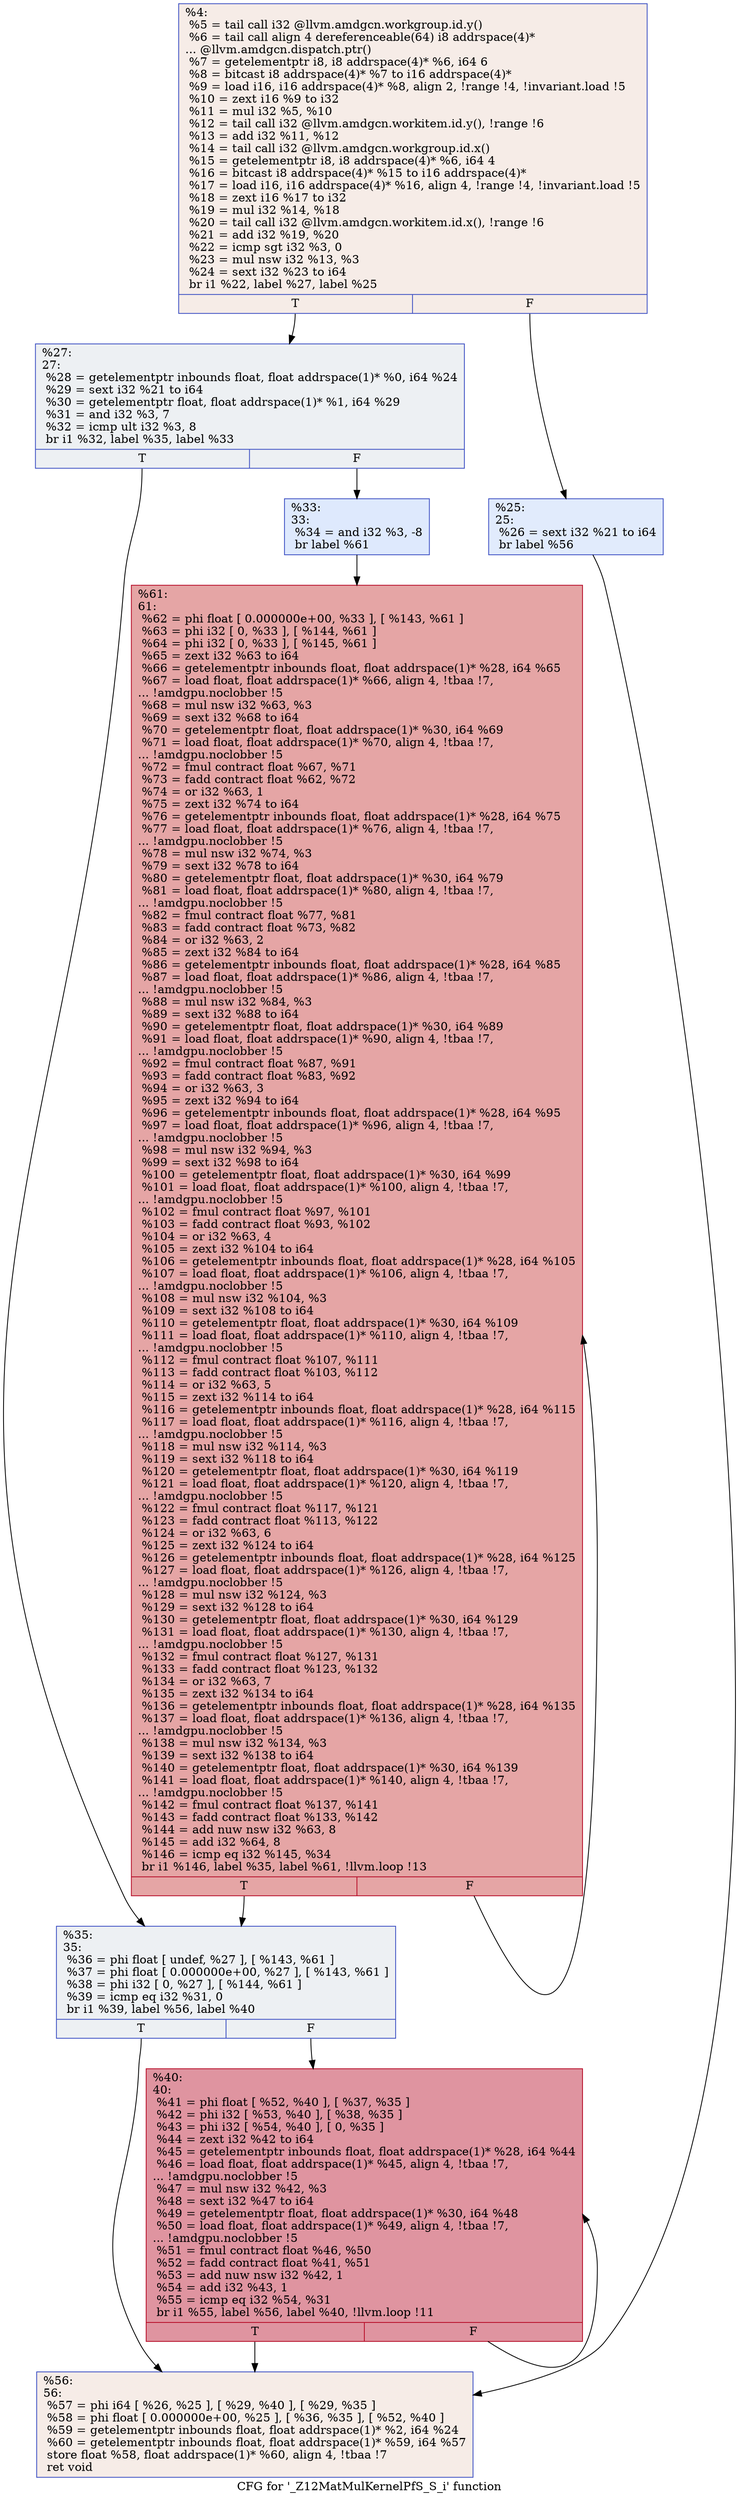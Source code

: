 digraph "CFG for '_Z12MatMulKernelPfS_S_i' function" {
	label="CFG for '_Z12MatMulKernelPfS_S_i' function";

	Node0x5604a20 [shape=record,color="#3d50c3ff", style=filled, fillcolor="#ead5c970",label="{%4:\l  %5 = tail call i32 @llvm.amdgcn.workgroup.id.y()\l  %6 = tail call align 4 dereferenceable(64) i8 addrspace(4)*\l... @llvm.amdgcn.dispatch.ptr()\l  %7 = getelementptr i8, i8 addrspace(4)* %6, i64 6\l  %8 = bitcast i8 addrspace(4)* %7 to i16 addrspace(4)*\l  %9 = load i16, i16 addrspace(4)* %8, align 2, !range !4, !invariant.load !5\l  %10 = zext i16 %9 to i32\l  %11 = mul i32 %5, %10\l  %12 = tail call i32 @llvm.amdgcn.workitem.id.y(), !range !6\l  %13 = add i32 %11, %12\l  %14 = tail call i32 @llvm.amdgcn.workgroup.id.x()\l  %15 = getelementptr i8, i8 addrspace(4)* %6, i64 4\l  %16 = bitcast i8 addrspace(4)* %15 to i16 addrspace(4)*\l  %17 = load i16, i16 addrspace(4)* %16, align 4, !range !4, !invariant.load !5\l  %18 = zext i16 %17 to i32\l  %19 = mul i32 %14, %18\l  %20 = tail call i32 @llvm.amdgcn.workitem.id.x(), !range !6\l  %21 = add i32 %19, %20\l  %22 = icmp sgt i32 %3, 0\l  %23 = mul nsw i32 %13, %3\l  %24 = sext i32 %23 to i64\l  br i1 %22, label %27, label %25\l|{<s0>T|<s1>F}}"];
	Node0x5604a20:s0 -> Node0x5608480;
	Node0x5604a20:s1 -> Node0x5608510;
	Node0x5608510 [shape=record,color="#3d50c3ff", style=filled, fillcolor="#bbd1f870",label="{%25:\l25:                                               \l  %26 = sext i32 %21 to i64\l  br label %56\l}"];
	Node0x5608510 -> Node0x56086c0;
	Node0x5608480 [shape=record,color="#3d50c3ff", style=filled, fillcolor="#d6dce470",label="{%27:\l27:                                               \l  %28 = getelementptr inbounds float, float addrspace(1)* %0, i64 %24\l  %29 = sext i32 %21 to i64\l  %30 = getelementptr float, float addrspace(1)* %1, i64 %29\l  %31 = and i32 %3, 7\l  %32 = icmp ult i32 %3, 8\l  br i1 %32, label %35, label %33\l|{<s0>T|<s1>F}}"];
	Node0x5608480:s0 -> Node0x5606b90;
	Node0x5608480:s1 -> Node0x5606be0;
	Node0x5606be0 [shape=record,color="#3d50c3ff", style=filled, fillcolor="#b5cdfa70",label="{%33:\l33:                                               \l  %34 = and i32 %3, -8\l  br label %61\l}"];
	Node0x5606be0 -> Node0x5608e00;
	Node0x5606b90 [shape=record,color="#3d50c3ff", style=filled, fillcolor="#d6dce470",label="{%35:\l35:                                               \l  %36 = phi float [ undef, %27 ], [ %143, %61 ]\l  %37 = phi float [ 0.000000e+00, %27 ], [ %143, %61 ]\l  %38 = phi i32 [ 0, %27 ], [ %144, %61 ]\l  %39 = icmp eq i32 %31, 0\l  br i1 %39, label %56, label %40\l|{<s0>T|<s1>F}}"];
	Node0x5606b90:s0 -> Node0x56086c0;
	Node0x5606b90:s1 -> Node0x560a070;
	Node0x560a070 [shape=record,color="#b70d28ff", style=filled, fillcolor="#b70d2870",label="{%40:\l40:                                               \l  %41 = phi float [ %52, %40 ], [ %37, %35 ]\l  %42 = phi i32 [ %53, %40 ], [ %38, %35 ]\l  %43 = phi i32 [ %54, %40 ], [ 0, %35 ]\l  %44 = zext i32 %42 to i64\l  %45 = getelementptr inbounds float, float addrspace(1)* %28, i64 %44\l  %46 = load float, float addrspace(1)* %45, align 4, !tbaa !7,\l... !amdgpu.noclobber !5\l  %47 = mul nsw i32 %42, %3\l  %48 = sext i32 %47 to i64\l  %49 = getelementptr float, float addrspace(1)* %30, i64 %48\l  %50 = load float, float addrspace(1)* %49, align 4, !tbaa !7,\l... !amdgpu.noclobber !5\l  %51 = fmul contract float %46, %50\l  %52 = fadd contract float %41, %51\l  %53 = add nuw nsw i32 %42, 1\l  %54 = add i32 %43, 1\l  %55 = icmp eq i32 %54, %31\l  br i1 %55, label %56, label %40, !llvm.loop !11\l|{<s0>T|<s1>F}}"];
	Node0x560a070:s0 -> Node0x56086c0;
	Node0x560a070:s1 -> Node0x560a070;
	Node0x56086c0 [shape=record,color="#3d50c3ff", style=filled, fillcolor="#ead5c970",label="{%56:\l56:                                               \l  %57 = phi i64 [ %26, %25 ], [ %29, %40 ], [ %29, %35 ]\l  %58 = phi float [ 0.000000e+00, %25 ], [ %36, %35 ], [ %52, %40 ]\l  %59 = getelementptr inbounds float, float addrspace(1)* %2, i64 %24\l  %60 = getelementptr inbounds float, float addrspace(1)* %59, i64 %57\l  store float %58, float addrspace(1)* %60, align 4, !tbaa !7\l  ret void\l}"];
	Node0x5608e00 [shape=record,color="#b70d28ff", style=filled, fillcolor="#c5333470",label="{%61:\l61:                                               \l  %62 = phi float [ 0.000000e+00, %33 ], [ %143, %61 ]\l  %63 = phi i32 [ 0, %33 ], [ %144, %61 ]\l  %64 = phi i32 [ 0, %33 ], [ %145, %61 ]\l  %65 = zext i32 %63 to i64\l  %66 = getelementptr inbounds float, float addrspace(1)* %28, i64 %65\l  %67 = load float, float addrspace(1)* %66, align 4, !tbaa !7,\l... !amdgpu.noclobber !5\l  %68 = mul nsw i32 %63, %3\l  %69 = sext i32 %68 to i64\l  %70 = getelementptr float, float addrspace(1)* %30, i64 %69\l  %71 = load float, float addrspace(1)* %70, align 4, !tbaa !7,\l... !amdgpu.noclobber !5\l  %72 = fmul contract float %67, %71\l  %73 = fadd contract float %62, %72\l  %74 = or i32 %63, 1\l  %75 = zext i32 %74 to i64\l  %76 = getelementptr inbounds float, float addrspace(1)* %28, i64 %75\l  %77 = load float, float addrspace(1)* %76, align 4, !tbaa !7,\l... !amdgpu.noclobber !5\l  %78 = mul nsw i32 %74, %3\l  %79 = sext i32 %78 to i64\l  %80 = getelementptr float, float addrspace(1)* %30, i64 %79\l  %81 = load float, float addrspace(1)* %80, align 4, !tbaa !7,\l... !amdgpu.noclobber !5\l  %82 = fmul contract float %77, %81\l  %83 = fadd contract float %73, %82\l  %84 = or i32 %63, 2\l  %85 = zext i32 %84 to i64\l  %86 = getelementptr inbounds float, float addrspace(1)* %28, i64 %85\l  %87 = load float, float addrspace(1)* %86, align 4, !tbaa !7,\l... !amdgpu.noclobber !5\l  %88 = mul nsw i32 %84, %3\l  %89 = sext i32 %88 to i64\l  %90 = getelementptr float, float addrspace(1)* %30, i64 %89\l  %91 = load float, float addrspace(1)* %90, align 4, !tbaa !7,\l... !amdgpu.noclobber !5\l  %92 = fmul contract float %87, %91\l  %93 = fadd contract float %83, %92\l  %94 = or i32 %63, 3\l  %95 = zext i32 %94 to i64\l  %96 = getelementptr inbounds float, float addrspace(1)* %28, i64 %95\l  %97 = load float, float addrspace(1)* %96, align 4, !tbaa !7,\l... !amdgpu.noclobber !5\l  %98 = mul nsw i32 %94, %3\l  %99 = sext i32 %98 to i64\l  %100 = getelementptr float, float addrspace(1)* %30, i64 %99\l  %101 = load float, float addrspace(1)* %100, align 4, !tbaa !7,\l... !amdgpu.noclobber !5\l  %102 = fmul contract float %97, %101\l  %103 = fadd contract float %93, %102\l  %104 = or i32 %63, 4\l  %105 = zext i32 %104 to i64\l  %106 = getelementptr inbounds float, float addrspace(1)* %28, i64 %105\l  %107 = load float, float addrspace(1)* %106, align 4, !tbaa !7,\l... !amdgpu.noclobber !5\l  %108 = mul nsw i32 %104, %3\l  %109 = sext i32 %108 to i64\l  %110 = getelementptr float, float addrspace(1)* %30, i64 %109\l  %111 = load float, float addrspace(1)* %110, align 4, !tbaa !7,\l... !amdgpu.noclobber !5\l  %112 = fmul contract float %107, %111\l  %113 = fadd contract float %103, %112\l  %114 = or i32 %63, 5\l  %115 = zext i32 %114 to i64\l  %116 = getelementptr inbounds float, float addrspace(1)* %28, i64 %115\l  %117 = load float, float addrspace(1)* %116, align 4, !tbaa !7,\l... !amdgpu.noclobber !5\l  %118 = mul nsw i32 %114, %3\l  %119 = sext i32 %118 to i64\l  %120 = getelementptr float, float addrspace(1)* %30, i64 %119\l  %121 = load float, float addrspace(1)* %120, align 4, !tbaa !7,\l... !amdgpu.noclobber !5\l  %122 = fmul contract float %117, %121\l  %123 = fadd contract float %113, %122\l  %124 = or i32 %63, 6\l  %125 = zext i32 %124 to i64\l  %126 = getelementptr inbounds float, float addrspace(1)* %28, i64 %125\l  %127 = load float, float addrspace(1)* %126, align 4, !tbaa !7,\l... !amdgpu.noclobber !5\l  %128 = mul nsw i32 %124, %3\l  %129 = sext i32 %128 to i64\l  %130 = getelementptr float, float addrspace(1)* %30, i64 %129\l  %131 = load float, float addrspace(1)* %130, align 4, !tbaa !7,\l... !amdgpu.noclobber !5\l  %132 = fmul contract float %127, %131\l  %133 = fadd contract float %123, %132\l  %134 = or i32 %63, 7\l  %135 = zext i32 %134 to i64\l  %136 = getelementptr inbounds float, float addrspace(1)* %28, i64 %135\l  %137 = load float, float addrspace(1)* %136, align 4, !tbaa !7,\l... !amdgpu.noclobber !5\l  %138 = mul nsw i32 %134, %3\l  %139 = sext i32 %138 to i64\l  %140 = getelementptr float, float addrspace(1)* %30, i64 %139\l  %141 = load float, float addrspace(1)* %140, align 4, !tbaa !7,\l... !amdgpu.noclobber !5\l  %142 = fmul contract float %137, %141\l  %143 = fadd contract float %133, %142\l  %144 = add nuw nsw i32 %63, 8\l  %145 = add i32 %64, 8\l  %146 = icmp eq i32 %145, %34\l  br i1 %146, label %35, label %61, !llvm.loop !13\l|{<s0>T|<s1>F}}"];
	Node0x5608e00:s0 -> Node0x5606b90;
	Node0x5608e00:s1 -> Node0x5608e00;
}
